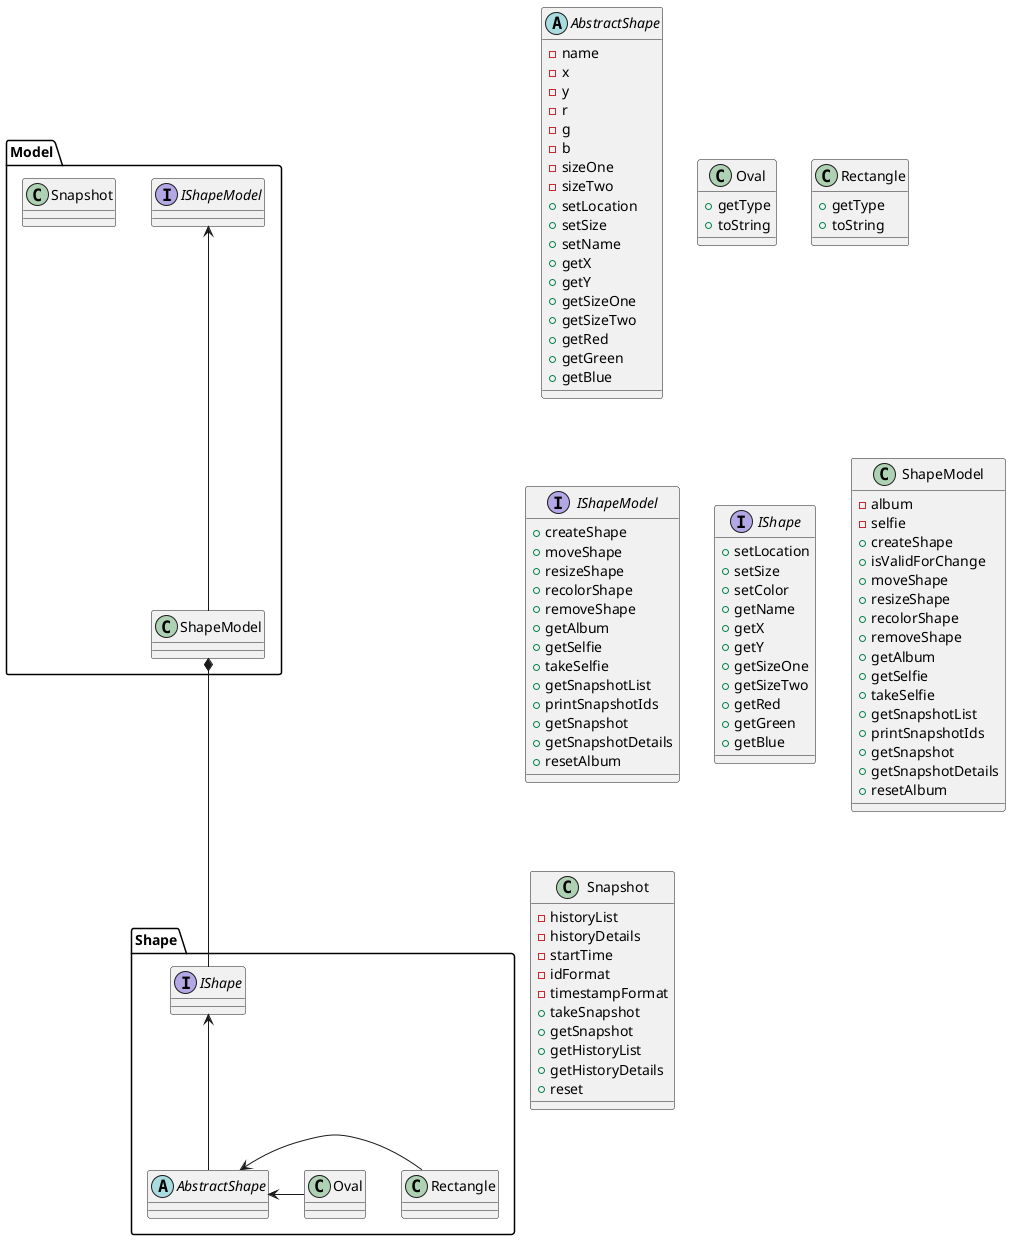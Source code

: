@startuml
'https://plantuml.com/sequence-diagram

package "Shape" {
interface IShape
abstract class AbstractShape
class Oval
class Rectangle
}

package "Model" {
interface IShapeModel
class ShapeModel
class Snapshot
}

IShape <-- AbstractShape
AbstractShape <- Rectangle
AbstractShape <- Oval


IShapeModel <-- ShapeModel
ShapeModel *-- IShape

abstract class AbstractShape {
- name
- x
- y
- r
- g
- b
- sizeOne
- sizeTwo
+ setLocation
+ setSize
+ setName
+ getX
+ getY
+ getSizeOne
+ getSizeTwo
+ getRed
+ getGreen
+ getBlue
}

class Oval {
+ getType
+ toString
}

class Rectangle {
+ getType
+ toString
}

interface IShapeModel {
+ createShape
+ moveShape
+ resizeShape
+ recolorShape
+ removeShape
+ getAlbum
+ getSelfie
+ takeSelfie
+ getSnapshotList
+ printSnapshotIds
+ getSnapshot
+ getSnapshotDetails
+ resetAlbum
}

interface IShape {
+ setLocation
+ setSize
+ setColor
+ getName
+ getX
+ getY
+ getSizeOne
+ getSizeTwo
+ getRed
+ getGreen
+ getBlue
}

class ShapeModel {
- album
- selfie
+ createShape
+ isValidForChange
+ moveShape
+ resizeShape
+ recolorShape
+ removeShape
+ getAlbum
+ getSelfie
+ takeSelfie
+ getSnapshotList
+ printSnapshotIds
+ getSnapshot
+ getSnapshotDetails
+ resetAlbum
}

class Snapshot {
- historyList
- historyDetails
- startTime
- idFormat
- timestampFormat
+ takeSnapshot
+ getSnapshot
+ getHistoryList
+ getHistoryDetails
+ reset
}

@enduml